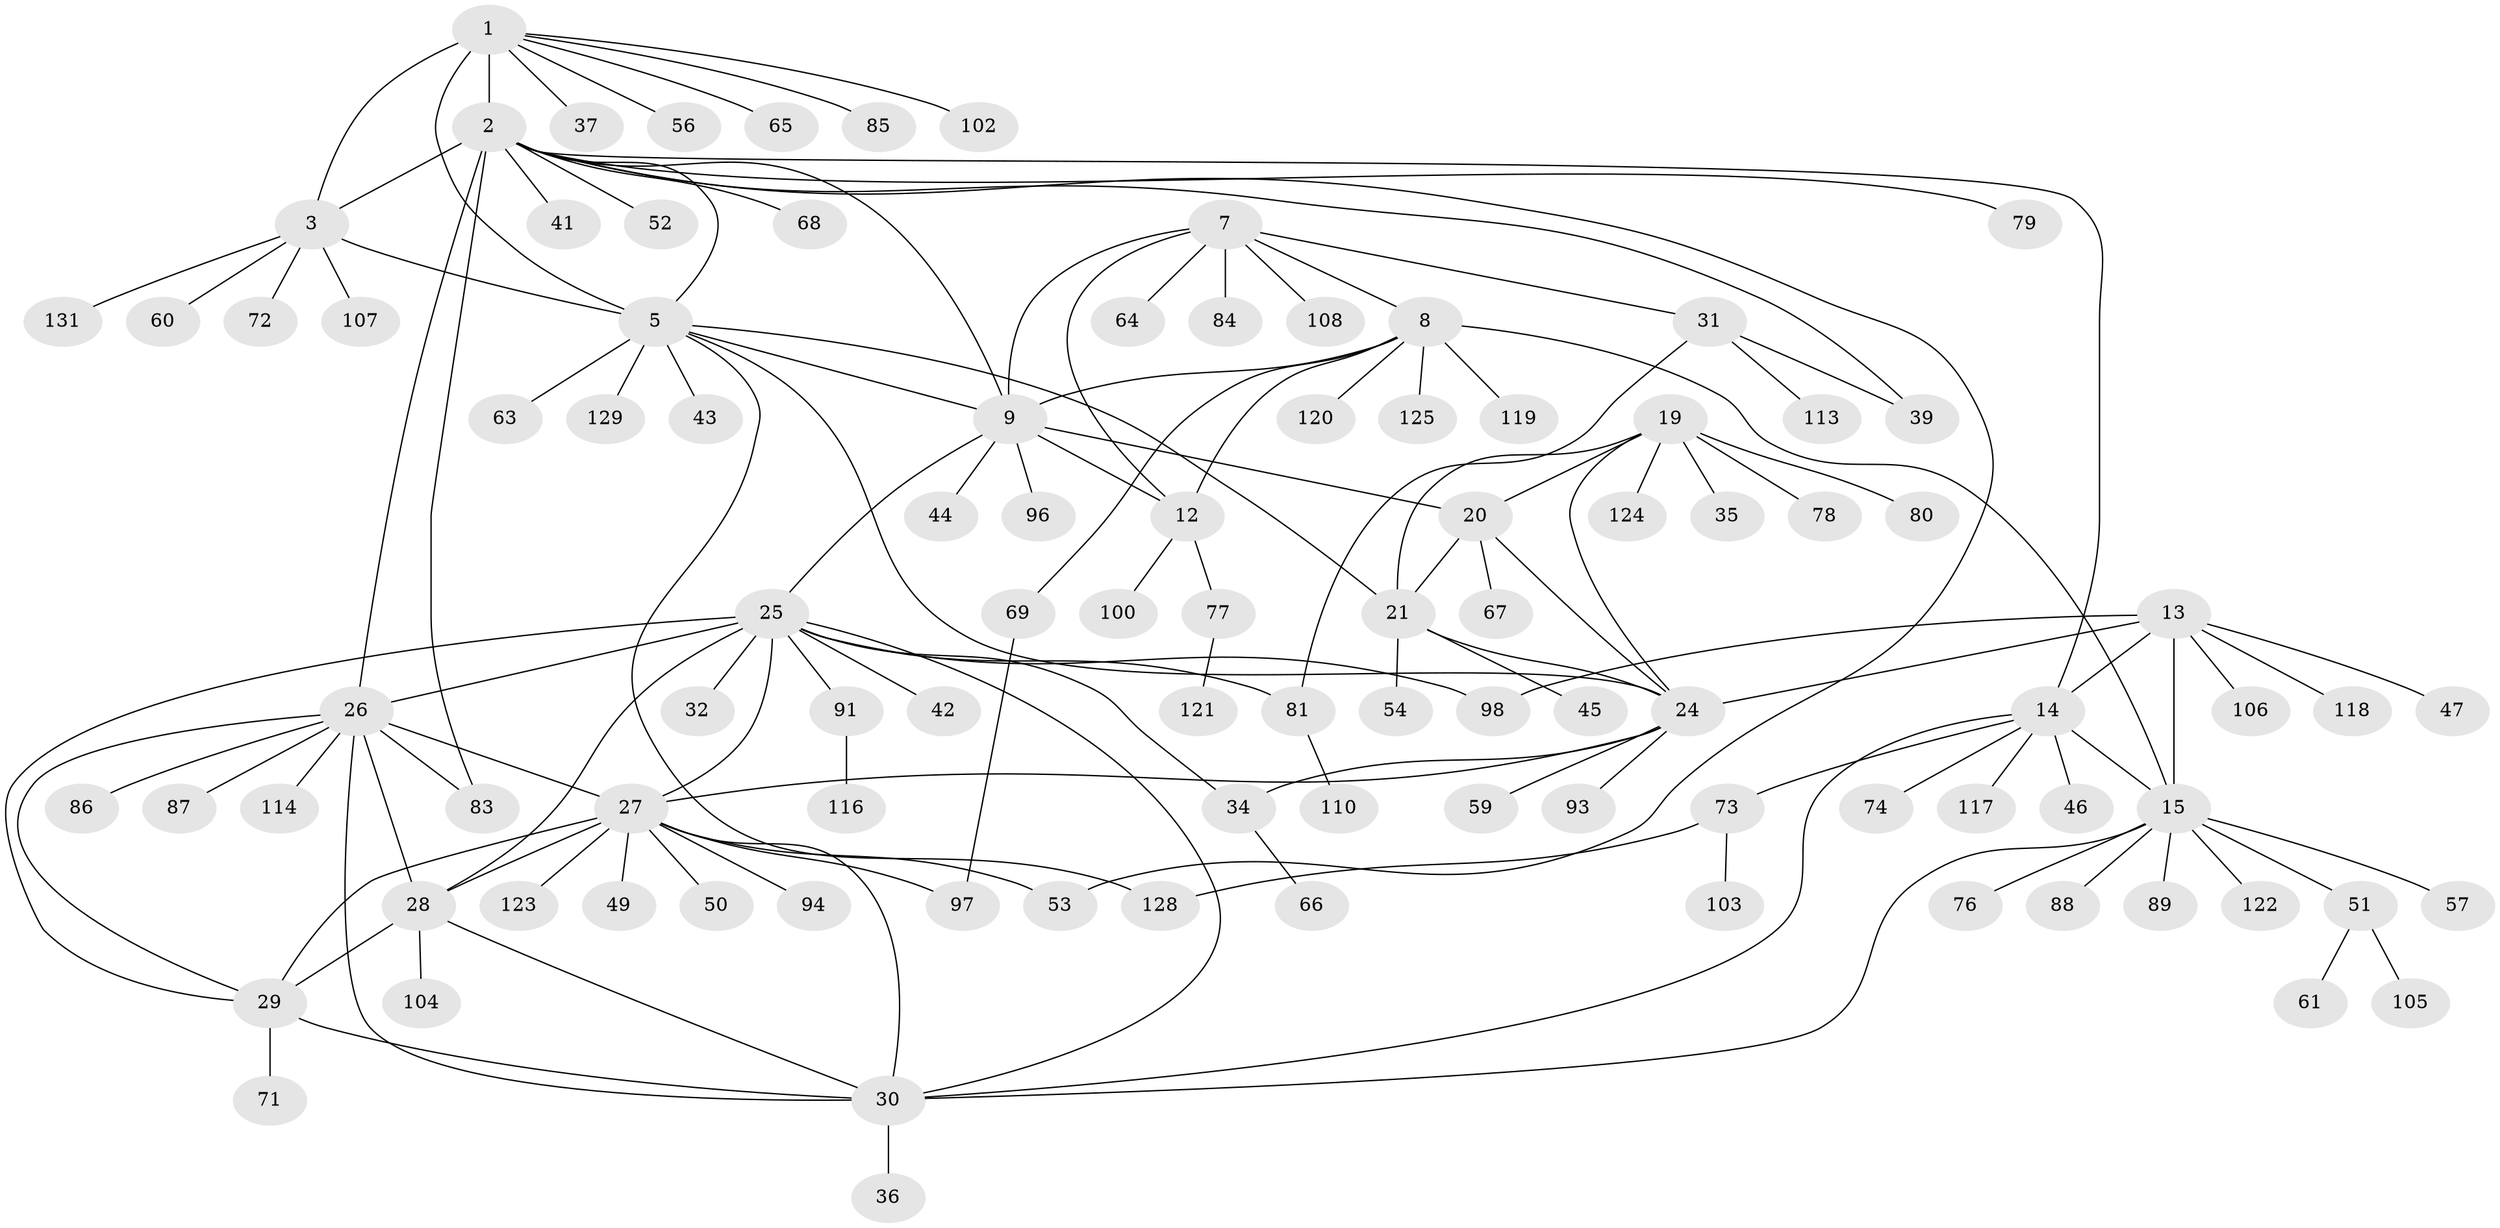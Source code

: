// Generated by graph-tools (version 1.1) at 2025/52/02/27/25 19:52:17]
// undirected, 100 vertices, 136 edges
graph export_dot {
graph [start="1"]
  node [color=gray90,style=filled];
  1 [super="+4"];
  2 [super="+99"];
  3 [super="+6"];
  5 [super="+38"];
  7 [super="+48"];
  8 [super="+10"];
  9 [super="+11"];
  12 [super="+75"];
  13 [super="+18"];
  14 [super="+17"];
  15 [super="+16"];
  19 [super="+22"];
  20 [super="+127"];
  21 [super="+23"];
  24 [super="+33"];
  25 [super="+82"];
  26 [super="+55"];
  27 [super="+90"];
  28 [super="+101"];
  29 [super="+111"];
  30 [super="+40"];
  31 [super="+92"];
  32;
  34 [super="+62"];
  35;
  36;
  37;
  39;
  41;
  42;
  43 [super="+109"];
  44;
  45;
  46 [super="+112"];
  47;
  49;
  50;
  51 [super="+70"];
  52;
  53;
  54;
  56 [super="+58"];
  57;
  59;
  60;
  61 [super="+126"];
  63;
  64;
  65;
  66;
  67;
  68;
  69;
  71;
  72;
  73;
  74;
  76;
  77;
  78;
  79;
  80;
  81;
  83 [super="+95"];
  84;
  85;
  86;
  87;
  88;
  89;
  91;
  93;
  94;
  96;
  97;
  98;
  100;
  102;
  103;
  104;
  105;
  106;
  107 [super="+130"];
  108;
  110 [super="+115"];
  113;
  114;
  116;
  117;
  118;
  119;
  120;
  121;
  122;
  123;
  124;
  125;
  128;
  129;
  131;
  1 -- 2 [weight=2];
  1 -- 3 [weight=4];
  1 -- 5 [weight=2];
  1 -- 56;
  1 -- 65;
  1 -- 102;
  1 -- 37;
  1 -- 85;
  2 -- 3 [weight=2];
  2 -- 5;
  2 -- 14;
  2 -- 26;
  2 -- 39;
  2 -- 41;
  2 -- 52;
  2 -- 53;
  2 -- 68;
  2 -- 79;
  2 -- 83;
  2 -- 9;
  3 -- 5 [weight=2];
  3 -- 107;
  3 -- 131;
  3 -- 72;
  3 -- 60;
  5 -- 21;
  5 -- 43;
  5 -- 63;
  5 -- 128;
  5 -- 129;
  5 -- 9;
  5 -- 24;
  7 -- 8 [weight=2];
  7 -- 9 [weight=2];
  7 -- 12;
  7 -- 31;
  7 -- 64;
  7 -- 84;
  7 -- 108;
  8 -- 9 [weight=4];
  8 -- 12 [weight=2];
  8 -- 119;
  8 -- 120;
  8 -- 69;
  8 -- 125;
  8 -- 15;
  9 -- 12 [weight=2];
  9 -- 20;
  9 -- 25;
  9 -- 96;
  9 -- 44;
  12 -- 77;
  12 -- 100;
  13 -- 14 [weight=4];
  13 -- 15 [weight=4];
  13 -- 98;
  13 -- 106;
  13 -- 47;
  13 -- 118;
  13 -- 24;
  14 -- 15 [weight=4];
  14 -- 73;
  14 -- 74;
  14 -- 117;
  14 -- 30;
  14 -- 46;
  15 -- 51;
  15 -- 76;
  15 -- 89;
  15 -- 122;
  15 -- 30;
  15 -- 57;
  15 -- 88;
  19 -- 20 [weight=2];
  19 -- 21 [weight=4];
  19 -- 24 [weight=2];
  19 -- 35;
  19 -- 78;
  19 -- 80;
  19 -- 124;
  20 -- 21 [weight=2];
  20 -- 24;
  20 -- 67;
  21 -- 24 [weight=2];
  21 -- 54;
  21 -- 45;
  24 -- 27;
  24 -- 34;
  24 -- 59;
  24 -- 93;
  25 -- 26;
  25 -- 27;
  25 -- 28;
  25 -- 29;
  25 -- 30;
  25 -- 32;
  25 -- 34;
  25 -- 42;
  25 -- 81;
  25 -- 91;
  25 -- 98;
  26 -- 27;
  26 -- 28;
  26 -- 29;
  26 -- 30;
  26 -- 83;
  26 -- 86;
  26 -- 114;
  26 -- 87;
  27 -- 28;
  27 -- 29;
  27 -- 30;
  27 -- 49;
  27 -- 50;
  27 -- 53;
  27 -- 94;
  27 -- 97;
  27 -- 123;
  28 -- 29;
  28 -- 30;
  28 -- 104;
  29 -- 30;
  29 -- 71;
  30 -- 36;
  31 -- 39;
  31 -- 81;
  31 -- 113;
  34 -- 66;
  51 -- 61;
  51 -- 105;
  69 -- 97;
  73 -- 103;
  73 -- 128;
  77 -- 121;
  81 -- 110;
  91 -- 116;
}
